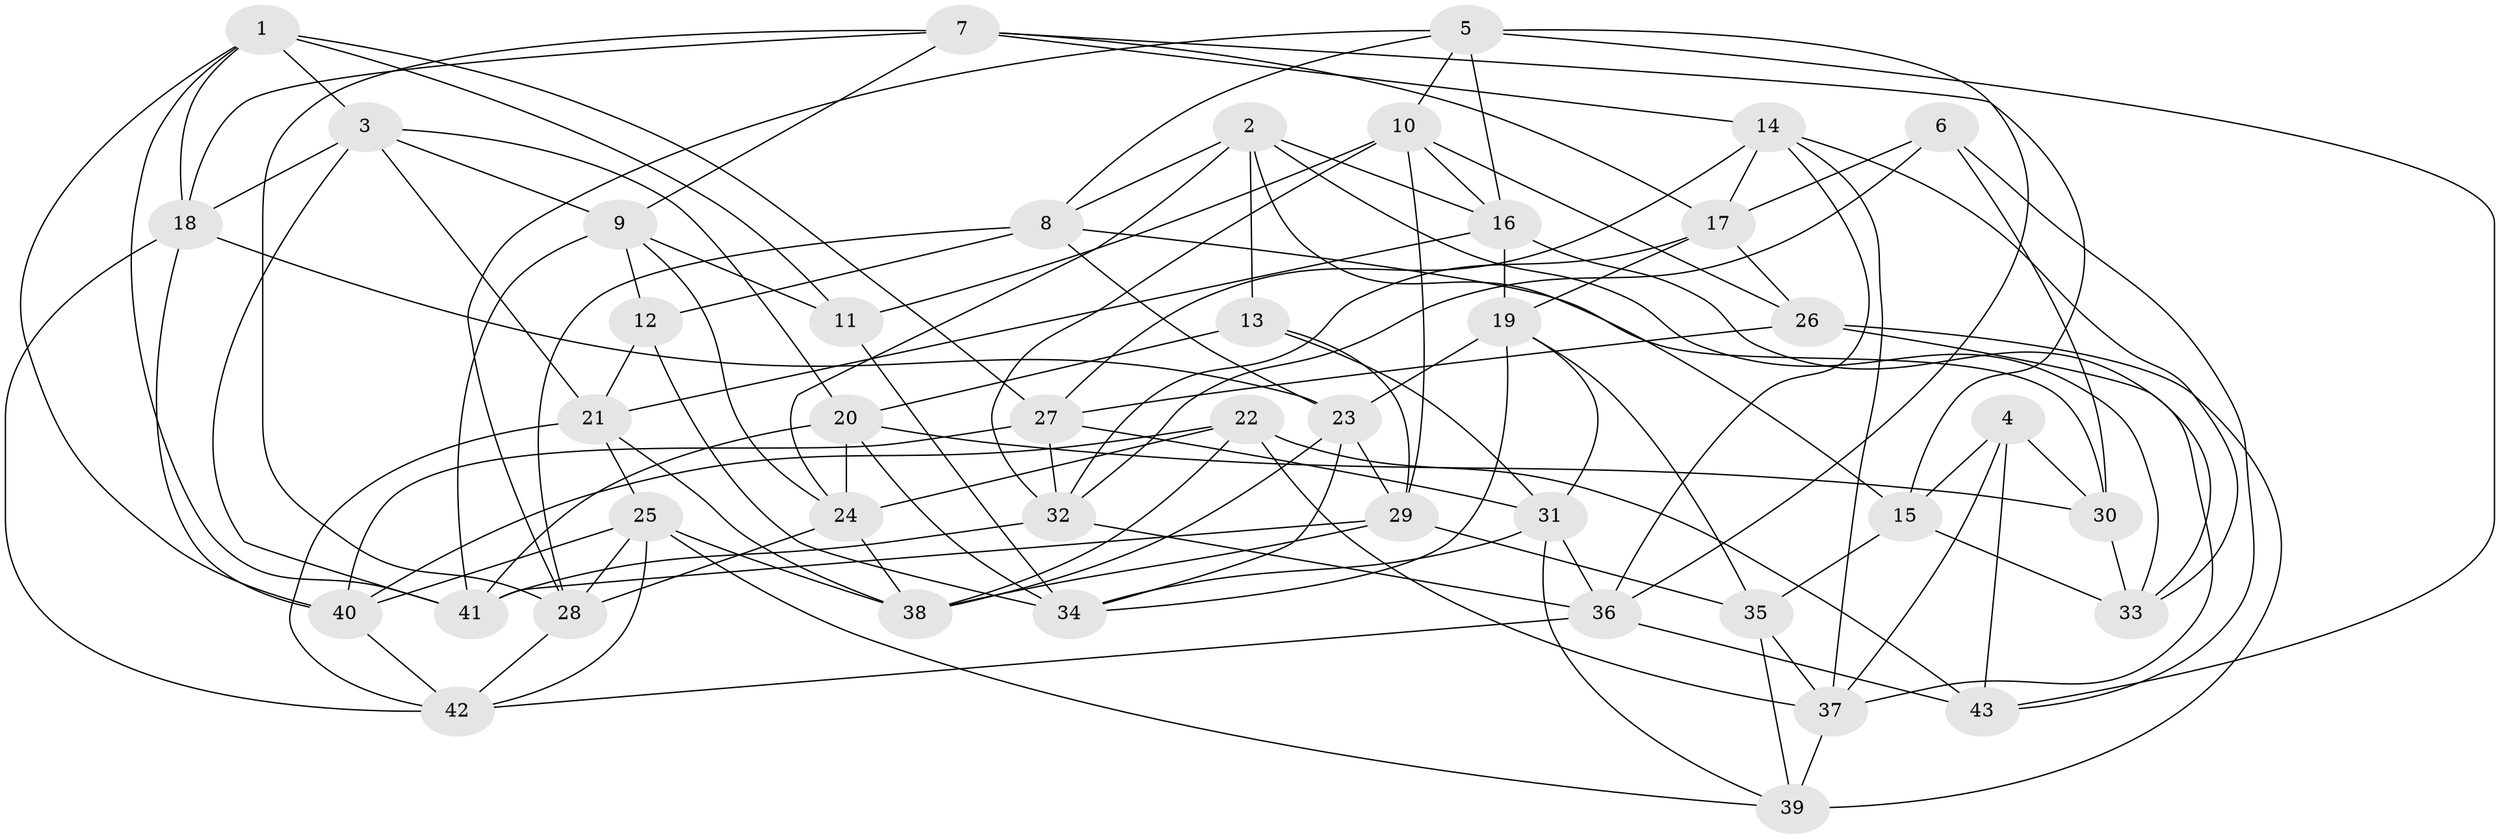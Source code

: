 // original degree distribution, {4: 1.0}
// Generated by graph-tools (version 1.1) at 2025/50/03/09/25 03:50:44]
// undirected, 43 vertices, 120 edges
graph export_dot {
graph [start="1"]
  node [color=gray90,style=filled];
  1;
  2;
  3;
  4;
  5;
  6;
  7;
  8;
  9;
  10;
  11;
  12;
  13;
  14;
  15;
  16;
  17;
  18;
  19;
  20;
  21;
  22;
  23;
  24;
  25;
  26;
  27;
  28;
  29;
  30;
  31;
  32;
  33;
  34;
  35;
  36;
  37;
  38;
  39;
  40;
  41;
  42;
  43;
  1 -- 3 [weight=1.0];
  1 -- 11 [weight=1.0];
  1 -- 18 [weight=1.0];
  1 -- 27 [weight=1.0];
  1 -- 40 [weight=1.0];
  1 -- 41 [weight=1.0];
  2 -- 8 [weight=1.0];
  2 -- 13 [weight=1.0];
  2 -- 15 [weight=1.0];
  2 -- 16 [weight=1.0];
  2 -- 24 [weight=1.0];
  2 -- 33 [weight=1.0];
  3 -- 9 [weight=1.0];
  3 -- 18 [weight=1.0];
  3 -- 20 [weight=1.0];
  3 -- 21 [weight=1.0];
  3 -- 41 [weight=1.0];
  4 -- 15 [weight=1.0];
  4 -- 30 [weight=1.0];
  4 -- 37 [weight=1.0];
  4 -- 43 [weight=1.0];
  5 -- 8 [weight=1.0];
  5 -- 10 [weight=1.0];
  5 -- 16 [weight=1.0];
  5 -- 28 [weight=1.0];
  5 -- 36 [weight=1.0];
  5 -- 43 [weight=1.0];
  6 -- 17 [weight=1.0];
  6 -- 30 [weight=1.0];
  6 -- 32 [weight=1.0];
  6 -- 43 [weight=1.0];
  7 -- 9 [weight=1.0];
  7 -- 14 [weight=1.0];
  7 -- 15 [weight=1.0];
  7 -- 17 [weight=1.0];
  7 -- 18 [weight=1.0];
  7 -- 28 [weight=1.0];
  8 -- 12 [weight=1.0];
  8 -- 23 [weight=1.0];
  8 -- 28 [weight=1.0];
  8 -- 30 [weight=1.0];
  9 -- 11 [weight=1.0];
  9 -- 12 [weight=1.0];
  9 -- 24 [weight=1.0];
  9 -- 41 [weight=1.0];
  10 -- 11 [weight=1.0];
  10 -- 16 [weight=1.0];
  10 -- 26 [weight=1.0];
  10 -- 29 [weight=1.0];
  10 -- 32 [weight=1.0];
  11 -- 34 [weight=1.0];
  12 -- 21 [weight=1.0];
  12 -- 34 [weight=1.0];
  13 -- 20 [weight=1.0];
  13 -- 29 [weight=1.0];
  13 -- 31 [weight=1.0];
  14 -- 17 [weight=1.0];
  14 -- 27 [weight=1.0];
  14 -- 33 [weight=1.0];
  14 -- 36 [weight=1.0];
  14 -- 37 [weight=1.0];
  15 -- 33 [weight=1.0];
  15 -- 35 [weight=2.0];
  16 -- 19 [weight=1.0];
  16 -- 21 [weight=1.0];
  16 -- 37 [weight=1.0];
  17 -- 19 [weight=1.0];
  17 -- 26 [weight=1.0];
  17 -- 32 [weight=1.0];
  18 -- 23 [weight=1.0];
  18 -- 40 [weight=1.0];
  18 -- 42 [weight=1.0];
  19 -- 23 [weight=1.0];
  19 -- 31 [weight=1.0];
  19 -- 34 [weight=1.0];
  19 -- 35 [weight=1.0];
  20 -- 24 [weight=1.0];
  20 -- 30 [weight=1.0];
  20 -- 34 [weight=1.0];
  20 -- 41 [weight=1.0];
  21 -- 25 [weight=1.0];
  21 -- 38 [weight=1.0];
  21 -- 42 [weight=1.0];
  22 -- 24 [weight=1.0];
  22 -- 37 [weight=1.0];
  22 -- 38 [weight=1.0];
  22 -- 40 [weight=1.0];
  22 -- 43 [weight=2.0];
  23 -- 29 [weight=1.0];
  23 -- 34 [weight=1.0];
  23 -- 38 [weight=1.0];
  24 -- 28 [weight=1.0];
  24 -- 38 [weight=1.0];
  25 -- 28 [weight=1.0];
  25 -- 38 [weight=1.0];
  25 -- 39 [weight=1.0];
  25 -- 40 [weight=1.0];
  25 -- 42 [weight=1.0];
  26 -- 27 [weight=1.0];
  26 -- 33 [weight=1.0];
  26 -- 39 [weight=2.0];
  27 -- 31 [weight=1.0];
  27 -- 32 [weight=1.0];
  27 -- 40 [weight=1.0];
  28 -- 42 [weight=1.0];
  29 -- 35 [weight=1.0];
  29 -- 38 [weight=1.0];
  29 -- 41 [weight=1.0];
  30 -- 33 [weight=2.0];
  31 -- 34 [weight=1.0];
  31 -- 36 [weight=1.0];
  31 -- 39 [weight=1.0];
  32 -- 36 [weight=1.0];
  32 -- 41 [weight=1.0];
  35 -- 37 [weight=1.0];
  35 -- 39 [weight=1.0];
  36 -- 42 [weight=1.0];
  36 -- 43 [weight=1.0];
  37 -- 39 [weight=1.0];
  40 -- 42 [weight=1.0];
}
